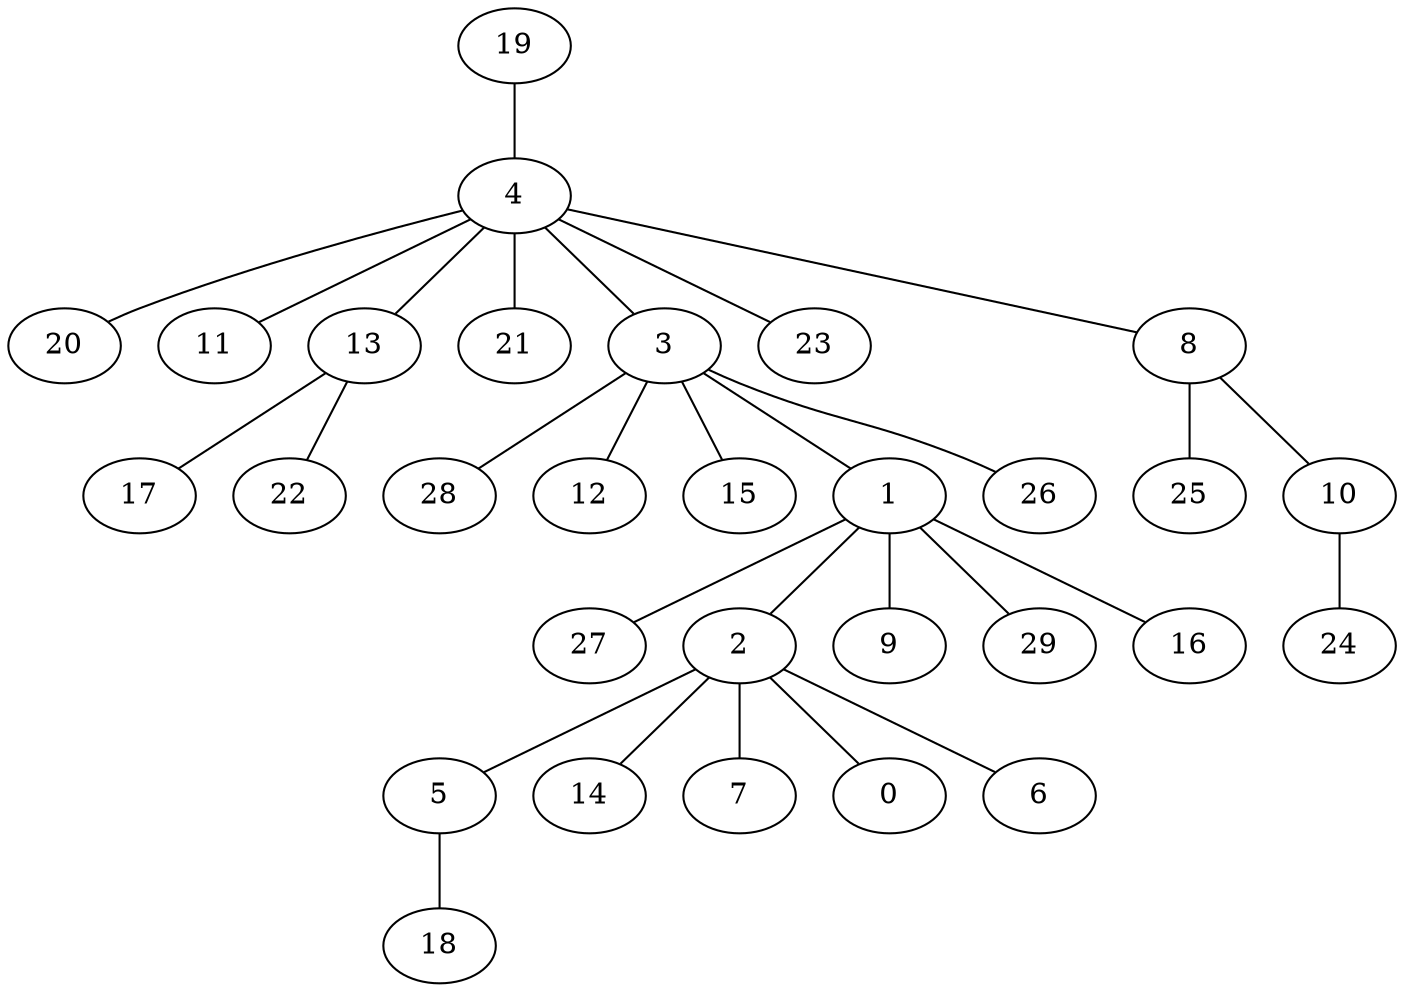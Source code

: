 graph grafoDorogovtsev_30_Prim  {
19;
4;
20;
11;
13;
21;
3;
28;
12;
15;
23;
1;
27;
2;
5;
14;
7;
18;
8;
25;
26;
0;
9;
6;
17;
10;
24;
22;
29;
16;
19 -- 4;
4 -- 20;
4 -- 11;
4 -- 13;
4 -- 21;
4 -- 3;
3 -- 28;
3 -- 12;
3 -- 15;
4 -- 23;
3 -- 1;
1 -- 27;
1 -- 2;
2 -- 5;
2 -- 14;
2 -- 7;
5 -- 18;
4 -- 8;
8 -- 25;
3 -- 26;
2 -- 0;
1 -- 9;
2 -- 6;
13 -- 17;
8 -- 10;
10 -- 24;
13 -- 22;
1 -- 29;
1 -- 16;
}